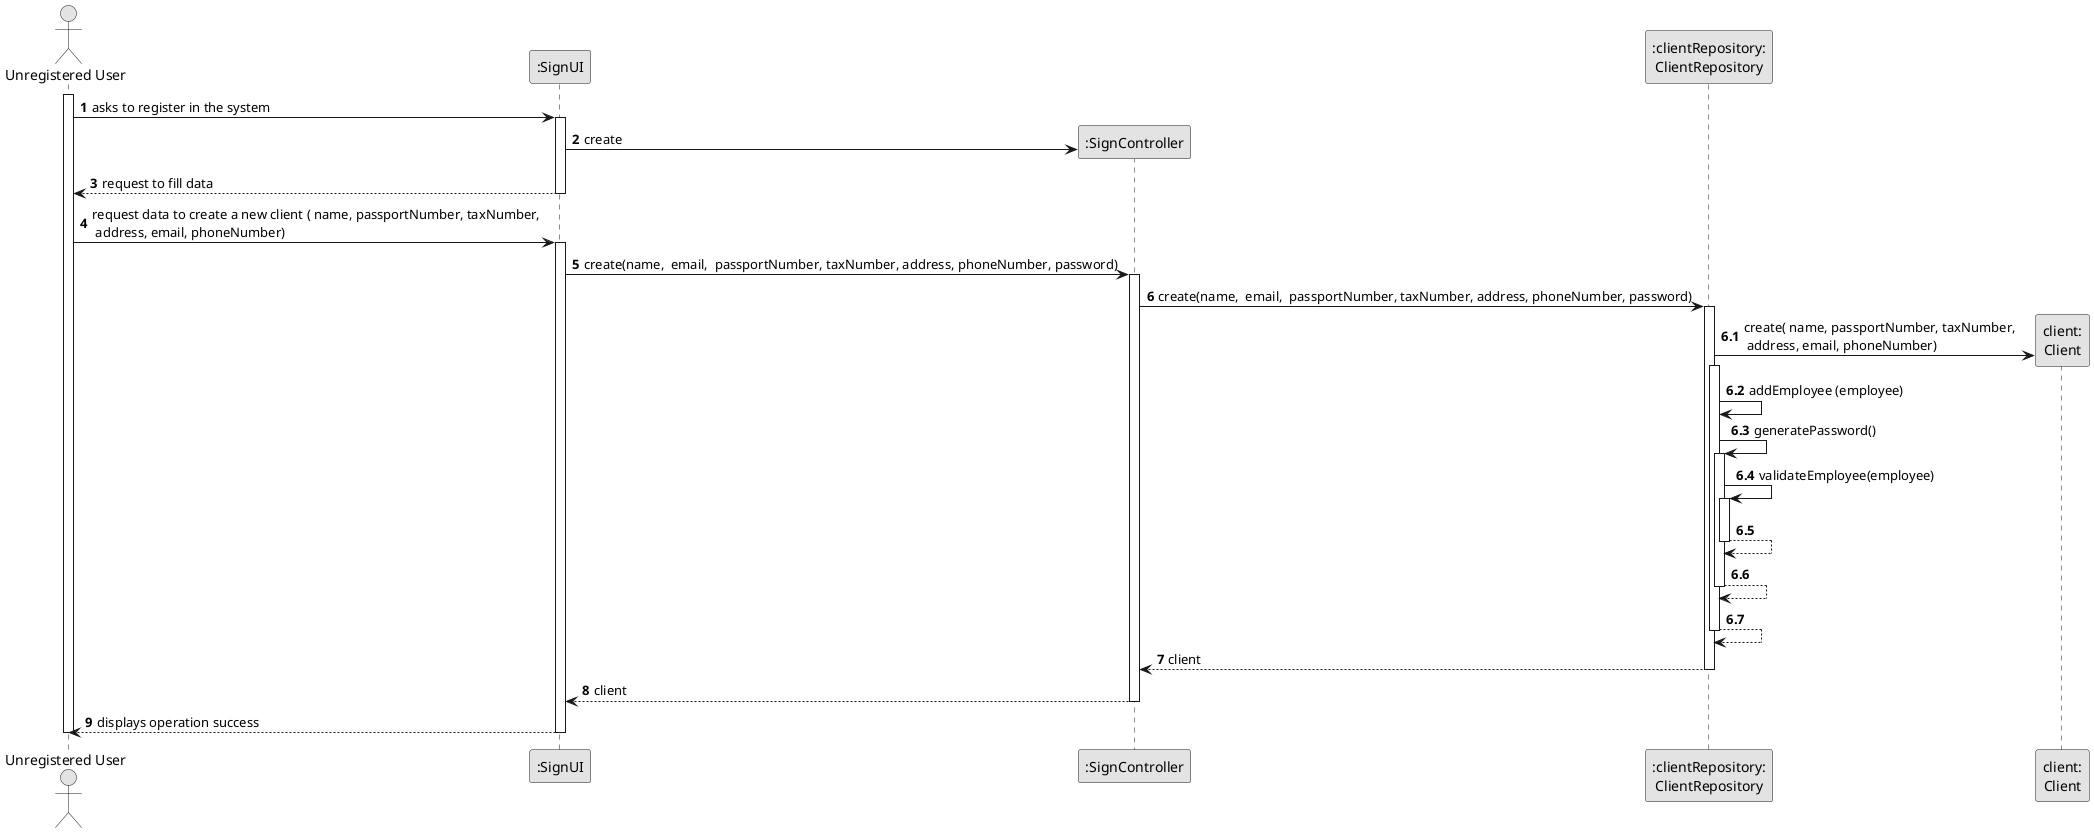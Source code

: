 @startuml
skinparam monochrome true
skinparam packageStyle rectangle
skinparam shadowing false

autonumber

'hide footbox
actor "Unregistered User" as UU
participant ":SignUI" as UI
participant ":SignController" as CTRL
participant ":clientRepository:\nClientRepository" as CLR
participant "client:\nClient" as CLIT

activate UU

        UU -> UI : asks to register in the system

        activate UI

            create CTRL
            UI -> CTRL** : create

            deactivate CTRL

            UI --> UU : request to fill data
        deactivate UI


    UU -> UI : request data to create a new client ( name, passportNumber, taxNumber, \n address, email, phoneNumber)
    activate UI

       UI -> CTRL : create(name,  email,  passportNumber, taxNumber, address, phoneNumber, password)


            activate CTRL

                CTRL -> CLR: create(name,  email,  passportNumber, taxNumber, address, phoneNumber, password)

                        activate CLR
               autonumber 6.1

                CLR -> CLIT**: create( name, passportNumber, taxNumber, \n address, email, phoneNumber)
                activate CLR

                        CLR -> CLR: addEmployee (employee)

                        CLR -> CLR: generatePassword()

                        activate CLR
                        CLR -> CLR: validateEmployee(employee)
                        activate CLR
                            CLR --> CLR
                        deactivate CLR
                        CLR --> CLR
                    deactivate CLR
                    CLR --> CLR
                deactivate CLR
               autonumber 7


                    CLR --> CTRL: client
                deactivate CLR

            CTRL --> UI: client
            deactivate CTRL
            UI --> UU: displays operation success
    deactivate UI

deactivate UU

@enduml